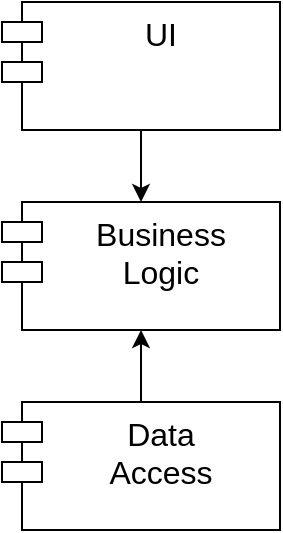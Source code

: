 <mxfile version="24.4.8" type="device" pages="2">
  <diagram name="Old" id="4yH80kUzvXJpZru1wsrU">
    <mxGraphModel dx="1237" dy="684" grid="0" gridSize="10" guides="1" tooltips="1" connect="1" arrows="1" fold="1" page="1" pageScale="1" pageWidth="827" pageHeight="1169" math="0" shadow="0">
      <root>
        <mxCell id="0" />
        <mxCell id="1" parent="0" />
        <mxCell id="EZmoYBDLElet8mVWKqFx-4" style="edgeStyle=orthogonalEdgeStyle;rounded=0;orthogonalLoop=1;jettySize=auto;html=1;exitX=0.5;exitY=0;exitDx=0;exitDy=0;entryX=0.5;entryY=1;entryDx=0;entryDy=0;" parent="1" source="lv1SbRGUw3e7nfGYEbwt-6" target="EZmoYBDLElet8mVWKqFx-1" edge="1">
          <mxGeometry relative="1" as="geometry" />
        </mxCell>
        <mxCell id="lv1SbRGUw3e7nfGYEbwt-6" value="Data &lt;br&gt;Access" style="shape=module;align=left;spacingLeft=20;align=center;verticalAlign=top;whiteSpace=wrap;html=1;fontSize=16;" parent="1" vertex="1">
          <mxGeometry x="-770" y="220" width="139" height="64" as="geometry" />
        </mxCell>
        <mxCell id="EZmoYBDLElet8mVWKqFx-1" value="Business &lt;br style=&quot;font-size: 16px;&quot;&gt;Logic" style="shape=module;align=left;spacingLeft=20;align=center;verticalAlign=top;whiteSpace=wrap;html=1;fontSize=16;" parent="1" vertex="1">
          <mxGeometry x="-770" y="120" width="139" height="64" as="geometry" />
        </mxCell>
        <mxCell id="EZmoYBDLElet8mVWKqFx-3" style="edgeStyle=orthogonalEdgeStyle;rounded=0;orthogonalLoop=1;jettySize=auto;html=1;" parent="1" source="EZmoYBDLElet8mVWKqFx-2" target="EZmoYBDLElet8mVWKqFx-1" edge="1">
          <mxGeometry relative="1" as="geometry" />
        </mxCell>
        <mxCell id="EZmoYBDLElet8mVWKqFx-2" value="UI" style="shape=module;align=left;spacingLeft=20;align=center;verticalAlign=top;whiteSpace=wrap;html=1;fontSize=16;" parent="1" vertex="1">
          <mxGeometry x="-770" y="20" width="139" height="64" as="geometry" />
        </mxCell>
      </root>
    </mxGraphModel>
  </diagram>
  <diagram id="ZiWUl-hF9bPJOMT9rtMw" name="New">
    <mxGraphModel dx="3969" dy="2909" grid="0" gridSize="10" guides="1" tooltips="1" connect="1" arrows="1" fold="1" page="1" pageScale="1" pageWidth="1654" pageHeight="1169" math="0" shadow="0">
      <root>
        <mxCell id="0" />
        <mxCell id="1" parent="0" />
        <mxCell id="EZ9wFR8UBbmPz2aBJh5I-28" style="edgeStyle=orthogonalEdgeStyle;rounded=0;orthogonalLoop=1;jettySize=auto;html=1;exitX=1;exitY=0.5;exitDx=0;exitDy=0;entryX=0;entryY=0.5;entryDx=0;entryDy=0;dashed=1;dashPattern=8 8;strokeColor=default;align=center;verticalAlign=middle;fontFamily=Helvetica;fontSize=11;fontColor=default;labelBackgroundColor=default;startArrow=classic;startFill=1;endArrow=none;endFill=0;" edge="1" parent="1" source="vvdxqwEsCZSrl9O-OqFS-21" target="vvdxqwEsCZSrl9O-OqFS-27">
          <mxGeometry relative="1" as="geometry">
            <Array as="points">
              <mxPoint x="-1420" y="-595" />
              <mxPoint x="-1420" y="-925" />
            </Array>
          </mxGeometry>
        </mxCell>
        <mxCell id="vvdxqwEsCZSrl9O-OqFS-21" value="«Config»&lt;br&gt;&lt;b&gt;Component&lt;/b&gt;" style="html=1;dropTarget=0;whiteSpace=wrap;" parent="1" vertex="1">
          <mxGeometry x="-1600" y="-630" width="140" height="70" as="geometry" />
        </mxCell>
        <mxCell id="vvdxqwEsCZSrl9O-OqFS-22" value="" style="shape=module;jettyWidth=8;jettyHeight=4;" parent="vvdxqwEsCZSrl9O-OqFS-21" vertex="1">
          <mxGeometry x="1" width="20" height="20" relative="1" as="geometry">
            <mxPoint x="-27" y="7" as="offset" />
          </mxGeometry>
        </mxCell>
        <mxCell id="EZ9wFR8UBbmPz2aBJh5I-19" style="edgeStyle=orthogonalEdgeStyle;rounded=0;orthogonalLoop=1;jettySize=auto;html=1;exitX=0.5;exitY=1;exitDx=0;exitDy=0;entryX=0.5;entryY=0;entryDx=0;entryDy=0;dashed=1;dashPattern=8 8;strokeColor=default;align=center;verticalAlign=middle;fontFamily=Helvetica;fontSize=11;fontColor=default;labelBackgroundColor=default;endArrow=classic;endFill=1;" edge="1" parent="1" source="vvdxqwEsCZSrl9O-OqFS-27" target="vvdxqwEsCZSrl9O-OqFS-145">
          <mxGeometry relative="1" as="geometry">
            <Array as="points">
              <mxPoint x="-650" y="-840" />
              <mxPoint x="-1140" y="-840" />
            </Array>
          </mxGeometry>
        </mxCell>
        <mxCell id="EZ9wFR8UBbmPz2aBJh5I-26" style="edgeStyle=orthogonalEdgeStyle;rounded=0;orthogonalLoop=1;jettySize=auto;html=1;exitX=0.5;exitY=1;exitDx=0;exitDy=0;entryX=0.5;entryY=0;entryDx=0;entryDy=0;dashed=1;dashPattern=8 8;strokeColor=default;align=center;verticalAlign=middle;fontFamily=Helvetica;fontSize=11;fontColor=default;labelBackgroundColor=default;startArrow=none;startFill=0;endArrow=classic;endFill=1;" edge="1" parent="1" source="vvdxqwEsCZSrl9O-OqFS-27" target="vvdxqwEsCZSrl9O-OqFS-197">
          <mxGeometry relative="1" as="geometry">
            <Array as="points">
              <mxPoint x="-650" y="-840" />
              <mxPoint x="-140" y="-840" />
            </Array>
          </mxGeometry>
        </mxCell>
        <mxCell id="vvdxqwEsCZSrl9O-OqFS-27" value="«TechnicalUI»&lt;br&gt;&lt;b&gt;Component&lt;/b&gt;" style="html=1;dropTarget=0;whiteSpace=wrap;" parent="1" vertex="1">
          <mxGeometry x="-720" y="-960" width="140" height="70" as="geometry" />
        </mxCell>
        <mxCell id="vvdxqwEsCZSrl9O-OqFS-28" value="" style="shape=module;jettyWidth=8;jettyHeight=4;" parent="vvdxqwEsCZSrl9O-OqFS-27" vertex="1">
          <mxGeometry x="1" width="20" height="20" relative="1" as="geometry">
            <mxPoint x="-27" y="7" as="offset" />
          </mxGeometry>
        </mxCell>
        <mxCell id="vvdxqwEsCZSrl9O-OqFS-53" value="DB" style="shape=datastore;whiteSpace=wrap;html=1;" parent="1" vertex="1">
          <mxGeometry x="-700" y="-260" width="100" height="110" as="geometry" />
        </mxCell>
        <mxCell id="vvdxqwEsCZSrl9O-OqFS-200" value="" style="group" parent="1" vertex="1" connectable="0">
          <mxGeometry x="-1340" y="-780" width="1310" height="180" as="geometry" />
        </mxCell>
        <mxCell id="vvdxqwEsCZSrl9O-OqFS-7" value="&lt;span style=&quot;color: rgba(0, 0, 0, 0); font-family: monospace; font-size: 0px; text-align: start; text-wrap: nowrap;&quot;&gt;%3CmxGraphModel%3E%3Croot%3E%3CmxCell%20id%3D%220%22%2F%3E%3CmxCell%20id%3D%221%22%20parent%3D%220%22%2F%3E%3CmxCell%20id%3D%222%22%20value%3D%22%22%20style%3D%22rounded%3D0%3BorthogonalLoop%3D1%3BjettySize%3Dauto%3Bhtml%3D1%3BendArrow%3DhalfCircle%3BendFill%3D0%3BendSize%3D6%3BstrokeWidth%3D1%3Bsketch%3D0%3BexitX%3D0.5%3BexitY%3D1%3BexitDx%3D0%3BexitDy%3D0%3B%22%20edge%3D%221%22%20source%3D%225%22%20target%3D%224%22%20parent%3D%221%22%3E%3CmxGeometry%20relative%3D%221%22%20as%3D%22geometry%22%3E%3CmxPoint%20x%3D%22-1080%22%20y%3D%22-190%22%20as%3D%22sourcePoint%22%2F%3E%3C%2FmxGeometry%3E%3C%2FmxCell%3E%3CmxCell%20id%3D%223%22%20value%3D%22%22%20style%3D%22rounded%3D0%3BorthogonalLoop%3D1%3BjettySize%3Dauto%3Bhtml%3D1%3BendArrow%3Doval%3BendFill%3D0%3Bsketch%3D0%3BsourcePerimeterSpacing%3D0%3BtargetPerimeterSpacing%3D0%3BendSize%3D10%3BentryX%3D0.489%3BentryY%3D1.087%3BentryDx%3D0%3BentryDy%3D0%3BentryPerimeter%3D0%3BexitX%3D0.5%3BexitY%3D0%3BexitDx%3D0%3BexitDy%3D0%3B%22%20edge%3D%221%22%20source%3D%226%22%20target%3D%224%22%20parent%3D%221%22%3E%3CmxGeometry%20relative%3D%221%22%20as%3D%22geometry%22%3E%3CmxPoint%20x%3D%22-1080%22%20y%3D%22-140%22%20as%3D%22sourcePoint%22%2F%3E%3C%2FmxGeometry%3E%3C%2FmxCell%3E%3CmxCell%20id%3D%224%22%20value%3D%22%22%20style%3D%22ellipse%3BwhiteSpace%3Dwrap%3Bhtml%3D1%3Balign%3Dcenter%3Baspect%3Dfixed%3BfillColor%3Dnone%3BstrokeColor%3Dnone%3Bresizable%3D0%3Bperimeter%3DcenterPerimeter%3Brotatable%3D0%3BallowArrows%3D0%3Bpoints%3D%5B%5D%3BoutlineConnect%3D1%3B%22%20vertex%3D%221%22%20parent%3D%221%22%3E%3CmxGeometry%20x%3D%22-1085%22%20y%3D%22-170%22%20width%3D%2210%22%20height%3D%2210%22%20as%3D%22geometry%22%2F%3E%3C%2FmxCell%3E%3CmxCell%20id%3D%225%22%20value%3D%22%22%20style%3D%22rounded%3D0%3BwhiteSpace%3Dwrap%3Bhtml%3D1%3B%22%20vertex%3D%221%22%20parent%3D%221%22%3E%3CmxGeometry%20x%3D%22-1095%22%20y%3D%22-220%22%20width%3D%2230%22%20height%3D%2230%22%20as%3D%22geometry%22%2F%3E%3C%2FmxCell%3E%3CmxCell%20id%3D%226%22%20value%3D%22%C2%ABUserRepository%C2%BB%26lt%3Bbr%26gt%3B%26lt%3Bb%26gt%3BComponent%26lt%3B%2Fb%26gt%3B%22%20style%3D%22html%3D1%3BdropTarget%3D0%3BwhiteSpace%3Dwrap%3B%22%20vertex%3D%221%22%20parent%3D%221%22%3E%3CmxGeometry%20x%3D%22-1160%22%20y%3D%22-140%22%20width%3D%22160%22%20height%3D%2260%22%20as%3D%22geometry%22%2F%3E%3C%2FmxCell%3E%3CmxCell%20id%3D%227%22%20value%3D%22%22%20style%3D%22shape%3Dmodule%3BjettyWidth%3D8%3BjettyHeight%3D4%3B%22%20vertex%3D%221%22%20parent%3D%226%22%3E%3CmxGeometry%20x%3D%221%22%20width%3D%2220%22%20height%3D%2220%22%20relative%3D%221%22%20as%3D%22geometry%22%3E%3CmxPoint%20x%3D%22-27%22%20y%3D%227%22%20as%3D%22offset%22%2F%3E%3C%2FmxGeometry%3E%3C%2FmxCell%3E%3CmxCell%20id%3D%228%22%20value%3D%22%22%20style%3D%22rounded%3D0%3BorthogonalLoop%3D1%3BjettySize%3Dauto%3Bhtml%3D1%3BendArrow%3DhalfCircle%3BendFill%3D0%3BendSize%3D6%3BstrokeWidth%3D1%3Bsketch%3D0%3BexitX%3D0.5%3BexitY%3D1%3BexitDx%3D0%3BexitDy%3D0%3B%22%20edge%3D%221%22%20source%3D%2211%22%20target%3D%2210%22%20parent%3D%221%22%3E%3CmxGeometry%20relative%3D%221%22%20as%3D%22geometry%22%3E%3CmxPoint%20x%3D%22-880%22%20y%3D%22-190%22%20as%3D%22sourcePoint%22%2F%3E%3C%2FmxGeometry%3E%3C%2FmxCell%3E%3CmxCell%20id%3D%229%22%20value%3D%22%22%20style%3D%22rounded%3D0%3BorthogonalLoop%3D1%3BjettySize%3Dauto%3Bhtml%3D1%3BendArrow%3Doval%3BendFill%3D0%3Bsketch%3D0%3BsourcePerimeterSpacing%3D0%3BtargetPerimeterSpacing%3D0%3BendSize%3D10%3BentryX%3D0.489%3BentryY%3D1.087%3BentryDx%3D0%3BentryDy%3D0%3BentryPerimeter%3D0%3BexitX%3D0.5%3BexitY%3D0%3BexitDx%3D0%3BexitDy%3D0%3B%22%20edge%3D%221%22%20source%3D%2212%22%20target%3D%2210%22%20parent%3D%221%22%3E%3CmxGeometry%20relative%3D%221%22%20as%3D%22geometry%22%3E%3CmxPoint%20x%3D%22-880%22%20y%3D%22-140%22%20as%3D%22sourcePoint%22%2F%3E%3C%2FmxGeometry%3E%3C%2FmxCell%3E%3CmxCell%20id%3D%2210%22%20value%3D%22%22%20style%3D%22ellipse%3BwhiteSpace%3Dwrap%3Bhtml%3D1%3Balign%3Dcenter%3Baspect%3Dfixed%3BfillColor%3Dnone%3BstrokeColor%3Dnone%3Bresizable%3D0%3Bperimeter%3DcenterPerimeter%3Brotatable%3D0%3BallowArrows%3D0%3Bpoints%3D%5B%5D%3BoutlineConnect%3D1%3B%22%20vertex%3D%221%22%20parent%3D%221%22%3E%3CmxGeometry%20x%3D%22-885%22%20y%3D%22-170%22%20width%3D%2210%22%20height%3D%2210%22%20as%3D%22geometry%22%2F%3E%3C%2FmxCell%3E%3CmxCell%20id%3D%2211%22%20value%3D%22%22%20style%3D%22rounded%3D0%3BwhiteSpace%3Dwrap%3Bhtml%3D1%3B%22%20vertex%3D%221%22%20parent%3D%221%22%3E%3CmxGeometry%20x%3D%22-895%22%20y%3D%22-220%22%20width%3D%2230%22%20height%3D%2230%22%20as%3D%22geometry%22%2F%3E%3C%2FmxCell%3E%3CmxCell%20id%3D%2212%22%20value%3D%22%C2%ABUserRepository%C2%BB%26lt%3Bbr%26gt%3B%26lt%3Bb%26gt%3BComponent%26lt%3B%2Fb%26gt%3B%22%20style%3D%22html%3D1%3BdropTarget%3D0%3BwhiteSpace%3Dwrap%3B%22%20vertex%3D%221%22%20parent%3D%221%22%3E%3CmxGeometry%20x%3D%22-960%22%20y%3D%22-140%22%20width%3D%22160%22%20height%3D%2260%22%20as%3D%22geometry%22%2F%3E%3C%2FmxCell%3E%3CmxCell%20id%3D%2213%22%20value%3D%22%22%20style%3D%22shape%3Dmodule%3BjettyWidth%3D8%3BjettyHeight%3D4%3B%22%20vertex%3D%221%22%20parent%3D%2212%22%3E%3CmxGeometry%20x%3D%221%22%20width%3D%2220%22%20height%3D%2220%22%20relative%3D%221%22%20as%3D%22geometry%22%3E%3CmxPoint%20x%3D%22-27%22%20y%3D%227%22%20as%3D%22offset%22%2F%3E%3C%2FmxGeometry%3E%3C%2FmxCell%3E%3CmxCell%20id%3D%2214%22%20value%3D%22%22%20style%3D%22rounded%3D0%3BorthogonalLoop%3D1%3BjettySize%3Dauto%3Bhtml%3D1%3BendArrow%3DhalfCircle%3BendFill%3D0%3BendSize%3D6%3BstrokeWidth%3D1%3Bsketch%3D0%3BexitX%3D0.5%3BexitY%3D1%3BexitDx%3D0%3BexitDy%3D0%3B%22%20edge%3D%221%22%20source%3D%2217%22%20target%3D%2216%22%20parent%3D%221%22%3E%3CmxGeometry%20relative%3D%221%22%20as%3D%22geometry%22%3E%3CmxPoint%20x%3D%22-680%22%20y%3D%22-190%22%20as%3D%22sourcePoint%22%2F%3E%3C%2FmxGeometry%3E%3C%2FmxCell%3E%3CmxCell%20id%3D%2215%22%20value%3D%22%22%20style%3D%22rounded%3D0%3BorthogonalLoop%3D1%3BjettySize%3Dauto%3Bhtml%3D1%3BendArrow%3Doval%3BendFill%3D0%3Bsketch%3D0%3BsourcePerimeterSpacing%3D0%3BtargetPerimeterSpacing%3D0%3BendSize%3D10%3BentryX%3D0.489%3BentryY%3D1.087%3BentryDx%3D0%3BentryDy%3D0%3BentryPerimeter%3D0%3BexitX%3D0.5%3BexitY%3D0%3BexitDx%3D0%3BexitDy%3D0%3B%22%20edge%3D%221%22%20source%3D%2218%22%20target%3D%2216%22%20parent%3D%221%22%3E%3CmxGeometry%20relative%3D%221%22%20as%3D%22geometry%22%3E%3CmxPoint%20x%3D%22-680%22%20y%3D%22-140%22%20as%3D%22sourcePoint%22%2F%3E%3C%2FmxGeometry%3E%3C%2FmxCell%3E%3CmxCell%20id%3D%2216%22%20value%3D%22%22%20style%3D%22ellipse%3BwhiteSpace%3Dwrap%3Bhtml%3D1%3Balign%3Dcenter%3Baspect%3Dfixed%3BfillColor%3Dnone%3BstrokeColor%3Dnone%3Bresizable%3D0%3Bperimeter%3DcenterPerimeter%3Brotatable%3D0%3BallowArrows%3D0%3Bpoints%3D%5B%5D%3BoutlineConnect%3D1%3B%22%20vertex%3D%221%22%20parent%3D%221%22%3E%3CmxGeometry%20x%3D%22-685%22%20y%3D%22-170%22%20width%3D%2210%22%20height%3D%2210%22%20as%3D%22geometry%22%2F%3E%3C%2FmxCell%3E%3CmxCell%20id%3D%2217%22%20value%3D%22%22%20style%3D%22rounded%3D0%3BwhiteSpace%3Dwrap%3Bhtml%3D1%3B%22%20vertex%3D%221%22%20parent%3D%221%22%3E%3CmxGeometry%20x%3D%22-695%22%20y%3D%22-220%22%20width%3D%2230%22%20height%3D%2230%22%20as%3D%22geometry%22%2F%3E%3C%2FmxCell%3E%3CmxCell%20id%3D%2218%22%20value%3D%22%C2%ABUserRepository%C2%BB%26lt%3Bbr%26gt%3B%26lt%3Bb%26gt%3BComponent%26lt%3B%2Fb%26gt%3B%22%20style%3D%22html%3D1%3BdropTarget%3D0%3BwhiteSpace%3Dwrap%3B%22%20vertex%3D%221%22%20parent%3D%221%22%3E%3CmxGeometry%20x%3D%22-760%22%20y%3D%22-140%22%20width%3D%22160%22%20height%3D%2260%22%20as%3D%22geometry%22%2F%3E%3C%2FmxCell%3E%3CmxCell%20id%3D%2219%22%20value%3D%22%22%20style%3D%22shape%3Dmodule%3BjettyWidth%3D8%3BjettyHeight%3D4%3B%22%20vertex%3D%221%22%20parent%3D%2218%22%3E%3CmxGeometry%20x%3D%221%22%20width%3D%2220%22%20height%3D%2220%22%20relative%3D%221%22%20as%3D%22geometry%22%3E%3CmxPoint%20x%3D%22-27%22%20y%3D%227%22%20as%3D%22offset%22%2F%3E%3C%2FmxGeometry%3E%3C%2FmxCell%3E%3C%2Froot%3E%3C%2FmxGraphModel%3E&lt;/span&gt;" style="html=1;dropTarget=0;whiteSpace=wrap;fillColor=none;" parent="vvdxqwEsCZSrl9O-OqFS-200" vertex="1">
          <mxGeometry y="20" width="1310" height="160" as="geometry" />
        </mxCell>
        <mxCell id="vvdxqwEsCZSrl9O-OqFS-8" value="" style="shape=module;jettyWidth=8;jettyHeight=4;" parent="vvdxqwEsCZSrl9O-OqFS-7" vertex="1">
          <mxGeometry x="1" width="20" height="20" relative="1" as="geometry">
            <mxPoint x="-27" y="7" as="offset" />
          </mxGeometry>
        </mxCell>
        <mxCell id="vvdxqwEsCZSrl9O-OqFS-141" value="" style="rounded=0;orthogonalLoop=1;jettySize=auto;html=1;endArrow=halfCircle;endFill=0;endSize=6;strokeWidth=1;sketch=0;exitX=0.5;exitY=1;exitDx=0;exitDy=0;" parent="vvdxqwEsCZSrl9O-OqFS-200" source="vvdxqwEsCZSrl9O-OqFS-145" target="vvdxqwEsCZSrl9O-OqFS-143" edge="1">
          <mxGeometry relative="1" as="geometry">
            <mxPoint x="200" y="30" as="sourcePoint" />
          </mxGeometry>
        </mxCell>
        <mxCell id="vvdxqwEsCZSrl9O-OqFS-142" value="" style="rounded=0;orthogonalLoop=1;jettySize=auto;html=1;endArrow=oval;endFill=0;sketch=0;sourcePerimeterSpacing=0;targetPerimeterSpacing=0;endSize=10;entryX=0.489;entryY=1.087;entryDx=0;entryDy=0;entryPerimeter=0;exitX=0.5;exitY=0;exitDx=0;exitDy=0;" parent="vvdxqwEsCZSrl9O-OqFS-200" source="vvdxqwEsCZSrl9O-OqFS-162" target="vvdxqwEsCZSrl9O-OqFS-143" edge="1">
          <mxGeometry relative="1" as="geometry">
            <mxPoint x="200" y="80" as="sourcePoint" />
          </mxGeometry>
        </mxCell>
        <mxCell id="vvdxqwEsCZSrl9O-OqFS-143" value="" style="ellipse;whiteSpace=wrap;html=1;align=center;aspect=fixed;fillColor=none;strokeColor=none;resizable=0;perimeter=centerPerimeter;rotatable=0;allowArrows=0;points=[];outlineConnect=1;" parent="vvdxqwEsCZSrl9O-OqFS-200" vertex="1">
          <mxGeometry x="195" y="50" width="10" height="10" as="geometry" />
        </mxCell>
        <mxCell id="vvdxqwEsCZSrl9O-OqFS-145" value="" style="rounded=0;whiteSpace=wrap;html=1;" parent="vvdxqwEsCZSrl9O-OqFS-200" vertex="1">
          <mxGeometry x="185" width="30" height="30" as="geometry" />
        </mxCell>
        <mxCell id="vvdxqwEsCZSrl9O-OqFS-162" value="«UserService»&lt;br&gt;&lt;b&gt;Component&lt;/b&gt;" style="html=1;dropTarget=0;whiteSpace=wrap;" parent="vvdxqwEsCZSrl9O-OqFS-200" vertex="1">
          <mxGeometry x="120" y="80" width="160" height="60" as="geometry" />
        </mxCell>
        <mxCell id="vvdxqwEsCZSrl9O-OqFS-163" value="" style="shape=module;jettyWidth=8;jettyHeight=4;" parent="vvdxqwEsCZSrl9O-OqFS-162" vertex="1">
          <mxGeometry x="1" width="20" height="20" relative="1" as="geometry">
            <mxPoint x="-27" y="7" as="offset" />
          </mxGeometry>
        </mxCell>
        <mxCell id="vvdxqwEsCZSrl9O-OqFS-164" value="" style="rounded=0;orthogonalLoop=1;jettySize=auto;html=1;endArrow=halfCircle;endFill=0;endSize=6;strokeWidth=1;sketch=0;exitX=0.5;exitY=1;exitDx=0;exitDy=0;" parent="vvdxqwEsCZSrl9O-OqFS-200" source="vvdxqwEsCZSrl9O-OqFS-167" target="vvdxqwEsCZSrl9O-OqFS-166" edge="1">
          <mxGeometry relative="1" as="geometry">
            <mxPoint x="400" y="30" as="sourcePoint" />
          </mxGeometry>
        </mxCell>
        <mxCell id="vvdxqwEsCZSrl9O-OqFS-165" value="" style="rounded=0;orthogonalLoop=1;jettySize=auto;html=1;endArrow=oval;endFill=0;sketch=0;sourcePerimeterSpacing=0;targetPerimeterSpacing=0;endSize=10;entryX=0.489;entryY=1.087;entryDx=0;entryDy=0;entryPerimeter=0;exitX=0.5;exitY=0;exitDx=0;exitDy=0;" parent="vvdxqwEsCZSrl9O-OqFS-200" source="vvdxqwEsCZSrl9O-OqFS-168" target="vvdxqwEsCZSrl9O-OqFS-166" edge="1">
          <mxGeometry relative="1" as="geometry">
            <mxPoint x="400" y="80" as="sourcePoint" />
          </mxGeometry>
        </mxCell>
        <mxCell id="vvdxqwEsCZSrl9O-OqFS-166" value="" style="ellipse;whiteSpace=wrap;html=1;align=center;aspect=fixed;fillColor=none;strokeColor=none;resizable=0;perimeter=centerPerimeter;rotatable=0;allowArrows=0;points=[];outlineConnect=1;" parent="vvdxqwEsCZSrl9O-OqFS-200" vertex="1">
          <mxGeometry x="395" y="50" width="10" height="10" as="geometry" />
        </mxCell>
        <mxCell id="EZ9wFR8UBbmPz2aBJh5I-22" style="edgeStyle=orthogonalEdgeStyle;rounded=0;orthogonalLoop=1;jettySize=auto;html=1;exitX=0.5;exitY=0;exitDx=0;exitDy=0;dashed=1;dashPattern=8 8;strokeColor=default;align=center;verticalAlign=middle;fontFamily=Helvetica;fontSize=11;fontColor=default;labelBackgroundColor=default;endArrow=none;endFill=0;startArrow=classic;startFill=1;" edge="1" parent="vvdxqwEsCZSrl9O-OqFS-200" source="vvdxqwEsCZSrl9O-OqFS-167">
          <mxGeometry relative="1" as="geometry">
            <mxPoint x="400" y="-60" as="targetPoint" />
          </mxGeometry>
        </mxCell>
        <mxCell id="vvdxqwEsCZSrl9O-OqFS-167" value="" style="rounded=0;whiteSpace=wrap;html=1;" parent="vvdxqwEsCZSrl9O-OqFS-200" vertex="1">
          <mxGeometry x="385" width="30" height="30" as="geometry" />
        </mxCell>
        <mxCell id="vvdxqwEsCZSrl9O-OqFS-168" value="«SupplierService»&lt;br&gt;&lt;b&gt;Component&lt;/b&gt;" style="html=1;dropTarget=0;whiteSpace=wrap;" parent="vvdxqwEsCZSrl9O-OqFS-200" vertex="1">
          <mxGeometry x="320" y="80" width="160" height="60" as="geometry" />
        </mxCell>
        <mxCell id="vvdxqwEsCZSrl9O-OqFS-169" value="" style="shape=module;jettyWidth=8;jettyHeight=4;" parent="vvdxqwEsCZSrl9O-OqFS-168" vertex="1">
          <mxGeometry x="1" width="20" height="20" relative="1" as="geometry">
            <mxPoint x="-27" y="7" as="offset" />
          </mxGeometry>
        </mxCell>
        <mxCell id="vvdxqwEsCZSrl9O-OqFS-176" value="" style="rounded=0;orthogonalLoop=1;jettySize=auto;html=1;endArrow=halfCircle;endFill=0;endSize=6;strokeWidth=1;sketch=0;exitX=0.5;exitY=1;exitDx=0;exitDy=0;" parent="vvdxqwEsCZSrl9O-OqFS-200" source="vvdxqwEsCZSrl9O-OqFS-179" target="vvdxqwEsCZSrl9O-OqFS-178" edge="1">
          <mxGeometry relative="1" as="geometry">
            <mxPoint x="600" y="30" as="sourcePoint" />
          </mxGeometry>
        </mxCell>
        <mxCell id="vvdxqwEsCZSrl9O-OqFS-177" value="" style="rounded=0;orthogonalLoop=1;jettySize=auto;html=1;endArrow=oval;endFill=0;sketch=0;sourcePerimeterSpacing=0;targetPerimeterSpacing=0;endSize=10;entryX=0.489;entryY=1.087;entryDx=0;entryDy=0;entryPerimeter=0;exitX=0.5;exitY=0;exitDx=0;exitDy=0;" parent="vvdxqwEsCZSrl9O-OqFS-200" source="vvdxqwEsCZSrl9O-OqFS-180" target="vvdxqwEsCZSrl9O-OqFS-178" edge="1">
          <mxGeometry relative="1" as="geometry">
            <mxPoint x="600" y="80" as="sourcePoint" />
          </mxGeometry>
        </mxCell>
        <mxCell id="vvdxqwEsCZSrl9O-OqFS-178" value="" style="ellipse;whiteSpace=wrap;html=1;align=center;aspect=fixed;fillColor=none;strokeColor=none;resizable=0;perimeter=centerPerimeter;rotatable=0;allowArrows=0;points=[];outlineConnect=1;" parent="vvdxqwEsCZSrl9O-OqFS-200" vertex="1">
          <mxGeometry x="595" y="50" width="10" height="10" as="geometry" />
        </mxCell>
        <mxCell id="EZ9wFR8UBbmPz2aBJh5I-23" style="edgeStyle=orthogonalEdgeStyle;rounded=0;orthogonalLoop=1;jettySize=auto;html=1;exitX=0.5;exitY=0;exitDx=0;exitDy=0;dashed=1;dashPattern=8 8;strokeColor=default;align=center;verticalAlign=middle;fontFamily=Helvetica;fontSize=11;fontColor=default;labelBackgroundColor=default;startArrow=classic;startFill=1;endArrow=none;endFill=0;" edge="1" parent="vvdxqwEsCZSrl9O-OqFS-200" source="vvdxqwEsCZSrl9O-OqFS-179">
          <mxGeometry relative="1" as="geometry">
            <mxPoint x="600" y="-60" as="targetPoint" />
          </mxGeometry>
        </mxCell>
        <mxCell id="vvdxqwEsCZSrl9O-OqFS-179" value="" style="rounded=0;whiteSpace=wrap;html=1;" parent="vvdxqwEsCZSrl9O-OqFS-200" vertex="1">
          <mxGeometry x="585" width="30" height="30" as="geometry" />
        </mxCell>
        <mxCell id="vvdxqwEsCZSrl9O-OqFS-180" value="«CartService»&lt;br&gt;&lt;b&gt;Component&lt;/b&gt;" style="html=1;dropTarget=0;whiteSpace=wrap;" parent="vvdxqwEsCZSrl9O-OqFS-200" vertex="1">
          <mxGeometry x="520" y="80" width="160" height="60" as="geometry" />
        </mxCell>
        <mxCell id="vvdxqwEsCZSrl9O-OqFS-181" value="" style="shape=module;jettyWidth=8;jettyHeight=4;" parent="vvdxqwEsCZSrl9O-OqFS-180" vertex="1">
          <mxGeometry x="1" width="20" height="20" relative="1" as="geometry">
            <mxPoint x="-27" y="7" as="offset" />
          </mxGeometry>
        </mxCell>
        <mxCell id="vvdxqwEsCZSrl9O-OqFS-182" value="" style="rounded=0;orthogonalLoop=1;jettySize=auto;html=1;endArrow=halfCircle;endFill=0;endSize=6;strokeWidth=1;sketch=0;exitX=0.5;exitY=1;exitDx=0;exitDy=0;" parent="vvdxqwEsCZSrl9O-OqFS-200" source="vvdxqwEsCZSrl9O-OqFS-185" target="vvdxqwEsCZSrl9O-OqFS-184" edge="1">
          <mxGeometry relative="1" as="geometry">
            <mxPoint x="800" y="30" as="sourcePoint" />
          </mxGeometry>
        </mxCell>
        <mxCell id="vvdxqwEsCZSrl9O-OqFS-183" value="" style="rounded=0;orthogonalLoop=1;jettySize=auto;html=1;endArrow=oval;endFill=0;sketch=0;sourcePerimeterSpacing=0;targetPerimeterSpacing=0;endSize=10;entryX=0.489;entryY=1.087;entryDx=0;entryDy=0;entryPerimeter=0;exitX=0.5;exitY=0;exitDx=0;exitDy=0;" parent="vvdxqwEsCZSrl9O-OqFS-200" source="vvdxqwEsCZSrl9O-OqFS-186" target="vvdxqwEsCZSrl9O-OqFS-184" edge="1">
          <mxGeometry relative="1" as="geometry">
            <mxPoint x="800" y="80" as="sourcePoint" />
          </mxGeometry>
        </mxCell>
        <mxCell id="vvdxqwEsCZSrl9O-OqFS-184" value="" style="ellipse;whiteSpace=wrap;html=1;align=center;aspect=fixed;fillColor=none;strokeColor=none;resizable=0;perimeter=centerPerimeter;rotatable=0;allowArrows=0;points=[];outlineConnect=1;" parent="vvdxqwEsCZSrl9O-OqFS-200" vertex="1">
          <mxGeometry x="795" y="50" width="10" height="10" as="geometry" />
        </mxCell>
        <mxCell id="EZ9wFR8UBbmPz2aBJh5I-24" style="edgeStyle=orthogonalEdgeStyle;rounded=0;orthogonalLoop=1;jettySize=auto;html=1;exitX=0.5;exitY=0;exitDx=0;exitDy=0;dashed=1;dashPattern=8 8;strokeColor=default;align=center;verticalAlign=middle;fontFamily=Helvetica;fontSize=11;fontColor=default;labelBackgroundColor=default;startArrow=classic;startFill=1;endArrow=none;endFill=0;" edge="1" parent="vvdxqwEsCZSrl9O-OqFS-200" source="vvdxqwEsCZSrl9O-OqFS-185">
          <mxGeometry relative="1" as="geometry">
            <mxPoint x="800" y="-60" as="targetPoint" />
          </mxGeometry>
        </mxCell>
        <mxCell id="vvdxqwEsCZSrl9O-OqFS-185" value="" style="rounded=0;whiteSpace=wrap;html=1;" parent="vvdxqwEsCZSrl9O-OqFS-200" vertex="1">
          <mxGeometry x="785" width="30" height="30" as="geometry" />
        </mxCell>
        <mxCell id="vvdxqwEsCZSrl9O-OqFS-186" value="«OrderService»&lt;br&gt;&lt;b&gt;Component&lt;/b&gt;" style="html=1;dropTarget=0;whiteSpace=wrap;" parent="vvdxqwEsCZSrl9O-OqFS-200" vertex="1">
          <mxGeometry x="720" y="80" width="160" height="60" as="geometry" />
        </mxCell>
        <mxCell id="vvdxqwEsCZSrl9O-OqFS-187" value="" style="shape=module;jettyWidth=8;jettyHeight=4;" parent="vvdxqwEsCZSrl9O-OqFS-186" vertex="1">
          <mxGeometry x="1" width="20" height="20" relative="1" as="geometry">
            <mxPoint x="-27" y="7" as="offset" />
          </mxGeometry>
        </mxCell>
        <mxCell id="vvdxqwEsCZSrl9O-OqFS-188" value="" style="rounded=0;orthogonalLoop=1;jettySize=auto;html=1;endArrow=halfCircle;endFill=0;endSize=6;strokeWidth=1;sketch=0;exitX=0.5;exitY=1;exitDx=0;exitDy=0;" parent="vvdxqwEsCZSrl9O-OqFS-200" source="vvdxqwEsCZSrl9O-OqFS-191" target="vvdxqwEsCZSrl9O-OqFS-190" edge="1">
          <mxGeometry relative="1" as="geometry">
            <mxPoint x="1000" y="30" as="sourcePoint" />
          </mxGeometry>
        </mxCell>
        <mxCell id="vvdxqwEsCZSrl9O-OqFS-189" value="" style="rounded=0;orthogonalLoop=1;jettySize=auto;html=1;endArrow=oval;endFill=0;sketch=0;sourcePerimeterSpacing=0;targetPerimeterSpacing=0;endSize=10;entryX=0.489;entryY=1.087;entryDx=0;entryDy=0;entryPerimeter=0;exitX=0.5;exitY=0;exitDx=0;exitDy=0;" parent="vvdxqwEsCZSrl9O-OqFS-200" source="vvdxqwEsCZSrl9O-OqFS-192" target="vvdxqwEsCZSrl9O-OqFS-190" edge="1">
          <mxGeometry relative="1" as="geometry">
            <mxPoint x="1000" y="80" as="sourcePoint" />
          </mxGeometry>
        </mxCell>
        <mxCell id="vvdxqwEsCZSrl9O-OqFS-190" value="" style="ellipse;whiteSpace=wrap;html=1;align=center;aspect=fixed;fillColor=none;strokeColor=none;resizable=0;perimeter=centerPerimeter;rotatable=0;allowArrows=0;points=[];outlineConnect=1;" parent="vvdxqwEsCZSrl9O-OqFS-200" vertex="1">
          <mxGeometry x="995" y="50" width="10" height="10" as="geometry" />
        </mxCell>
        <mxCell id="EZ9wFR8UBbmPz2aBJh5I-25" style="edgeStyle=orthogonalEdgeStyle;rounded=0;orthogonalLoop=1;jettySize=auto;html=1;exitX=0.5;exitY=0;exitDx=0;exitDy=0;dashed=1;dashPattern=8 8;strokeColor=default;align=center;verticalAlign=middle;fontFamily=Helvetica;fontSize=11;fontColor=default;labelBackgroundColor=default;startArrow=classic;startFill=1;endArrow=none;endFill=0;" edge="1" parent="vvdxqwEsCZSrl9O-OqFS-200" source="vvdxqwEsCZSrl9O-OqFS-191">
          <mxGeometry relative="1" as="geometry">
            <mxPoint x="1000" y="-60" as="targetPoint" />
          </mxGeometry>
        </mxCell>
        <mxCell id="vvdxqwEsCZSrl9O-OqFS-191" value="" style="rounded=0;whiteSpace=wrap;html=1;" parent="vvdxqwEsCZSrl9O-OqFS-200" vertex="1">
          <mxGeometry x="985" width="30" height="30" as="geometry" />
        </mxCell>
        <mxCell id="vvdxqwEsCZSrl9O-OqFS-192" value="«RacketService»&lt;br&gt;&lt;b&gt;Component&lt;/b&gt;" style="html=1;dropTarget=0;whiteSpace=wrap;" parent="vvdxqwEsCZSrl9O-OqFS-200" vertex="1">
          <mxGeometry x="920" y="80" width="160" height="60" as="geometry" />
        </mxCell>
        <mxCell id="vvdxqwEsCZSrl9O-OqFS-193" value="" style="shape=module;jettyWidth=8;jettyHeight=4;" parent="vvdxqwEsCZSrl9O-OqFS-192" vertex="1">
          <mxGeometry x="1" width="20" height="20" relative="1" as="geometry">
            <mxPoint x="-27" y="7" as="offset" />
          </mxGeometry>
        </mxCell>
        <mxCell id="vvdxqwEsCZSrl9O-OqFS-194" value="" style="rounded=0;orthogonalLoop=1;jettySize=auto;html=1;endArrow=halfCircle;endFill=0;endSize=6;strokeWidth=1;sketch=0;exitX=0.5;exitY=1;exitDx=0;exitDy=0;" parent="vvdxqwEsCZSrl9O-OqFS-200" source="vvdxqwEsCZSrl9O-OqFS-197" target="vvdxqwEsCZSrl9O-OqFS-196" edge="1">
          <mxGeometry relative="1" as="geometry">
            <mxPoint x="1200" y="30" as="sourcePoint" />
          </mxGeometry>
        </mxCell>
        <mxCell id="vvdxqwEsCZSrl9O-OqFS-195" value="" style="rounded=0;orthogonalLoop=1;jettySize=auto;html=1;endArrow=oval;endFill=0;sketch=0;sourcePerimeterSpacing=0;targetPerimeterSpacing=0;endSize=10;entryX=0.489;entryY=1.087;entryDx=0;entryDy=0;entryPerimeter=0;exitX=0.5;exitY=0;exitDx=0;exitDy=0;" parent="vvdxqwEsCZSrl9O-OqFS-200" source="vvdxqwEsCZSrl9O-OqFS-198" target="vvdxqwEsCZSrl9O-OqFS-196" edge="1">
          <mxGeometry relative="1" as="geometry">
            <mxPoint x="1200" y="80" as="sourcePoint" />
          </mxGeometry>
        </mxCell>
        <mxCell id="vvdxqwEsCZSrl9O-OqFS-196" value="" style="ellipse;whiteSpace=wrap;html=1;align=center;aspect=fixed;fillColor=none;strokeColor=none;resizable=0;perimeter=centerPerimeter;rotatable=0;allowArrows=0;points=[];outlineConnect=1;" parent="vvdxqwEsCZSrl9O-OqFS-200" vertex="1">
          <mxGeometry x="1195" y="50" width="10" height="10" as="geometry" />
        </mxCell>
        <mxCell id="vvdxqwEsCZSrl9O-OqFS-197" value="" style="rounded=0;whiteSpace=wrap;html=1;" parent="vvdxqwEsCZSrl9O-OqFS-200" vertex="1">
          <mxGeometry x="1185" width="30" height="30" as="geometry" />
        </mxCell>
        <mxCell id="vvdxqwEsCZSrl9O-OqFS-198" value="«FeedbackService»&lt;br&gt;&lt;b&gt;Component&lt;/b&gt;" style="html=1;dropTarget=0;whiteSpace=wrap;" parent="vvdxqwEsCZSrl9O-OqFS-200" vertex="1">
          <mxGeometry x="1120" y="80" width="160" height="60" as="geometry" />
        </mxCell>
        <mxCell id="vvdxqwEsCZSrl9O-OqFS-199" value="" style="shape=module;jettyWidth=8;jettyHeight=4;" parent="vvdxqwEsCZSrl9O-OqFS-198" vertex="1">
          <mxGeometry x="1" width="20" height="20" relative="1" as="geometry">
            <mxPoint x="-27" y="7" as="offset" />
          </mxGeometry>
        </mxCell>
        <mxCell id="vvdxqwEsCZSrl9O-OqFS-11" value="&lt;span style=&quot;font-weight: normal;&quot;&gt;&lt;span style=&quot;text-wrap: wrap;&quot;&gt;«&lt;/span&gt;Business Logic&lt;span style=&quot;text-wrap: wrap;&quot;&gt;»&lt;/span&gt;&lt;/span&gt;&lt;div&gt;Component&lt;/div&gt;" style="text;align=center;fontStyle=1;verticalAlign=middle;spacingLeft=3;spacingRight=3;strokeColor=none;rotatable=0;points=[[0,0.5],[1,0.5]];portConstraint=eastwest;html=1;" parent="vvdxqwEsCZSrl9O-OqFS-200" vertex="1">
          <mxGeometry y="20" width="120" height="53.33" as="geometry" />
        </mxCell>
        <mxCell id="vvdxqwEsCZSrl9O-OqFS-201" value="" style="group" parent="1" vertex="1" connectable="0">
          <mxGeometry x="-1340" y="-520" width="1310" height="180" as="geometry" />
        </mxCell>
        <mxCell id="vvdxqwEsCZSrl9O-OqFS-202" value="&lt;span style=&quot;color: rgba(0, 0, 0, 0); font-family: monospace; font-size: 0px; text-align: start; text-wrap: nowrap;&quot;&gt;%3CmxGraphModel%3E%3Croot%3E%3CmxCell%20id%3D%220%22%2F%3E%3CmxCell%20id%3D%221%22%20parent%3D%220%22%2F%3E%3CmxCell%20id%3D%222%22%20value%3D%22%22%20style%3D%22rounded%3D0%3BorthogonalLoop%3D1%3BjettySize%3Dauto%3Bhtml%3D1%3BendArrow%3DhalfCircle%3BendFill%3D0%3BendSize%3D6%3BstrokeWidth%3D1%3Bsketch%3D0%3BexitX%3D0.5%3BexitY%3D1%3BexitDx%3D0%3BexitDy%3D0%3B%22%20edge%3D%221%22%20source%3D%225%22%20target%3D%224%22%20parent%3D%221%22%3E%3CmxGeometry%20relative%3D%221%22%20as%3D%22geometry%22%3E%3CmxPoint%20x%3D%22-1080%22%20y%3D%22-190%22%20as%3D%22sourcePoint%22%2F%3E%3C%2FmxGeometry%3E%3C%2FmxCell%3E%3CmxCell%20id%3D%223%22%20value%3D%22%22%20style%3D%22rounded%3D0%3BorthogonalLoop%3D1%3BjettySize%3Dauto%3Bhtml%3D1%3BendArrow%3Doval%3BendFill%3D0%3Bsketch%3D0%3BsourcePerimeterSpacing%3D0%3BtargetPerimeterSpacing%3D0%3BendSize%3D10%3BentryX%3D0.489%3BentryY%3D1.087%3BentryDx%3D0%3BentryDy%3D0%3BentryPerimeter%3D0%3BexitX%3D0.5%3BexitY%3D0%3BexitDx%3D0%3BexitDy%3D0%3B%22%20edge%3D%221%22%20source%3D%226%22%20target%3D%224%22%20parent%3D%221%22%3E%3CmxGeometry%20relative%3D%221%22%20as%3D%22geometry%22%3E%3CmxPoint%20x%3D%22-1080%22%20y%3D%22-140%22%20as%3D%22sourcePoint%22%2F%3E%3C%2FmxGeometry%3E%3C%2FmxCell%3E%3CmxCell%20id%3D%224%22%20value%3D%22%22%20style%3D%22ellipse%3BwhiteSpace%3Dwrap%3Bhtml%3D1%3Balign%3Dcenter%3Baspect%3Dfixed%3BfillColor%3Dnone%3BstrokeColor%3Dnone%3Bresizable%3D0%3Bperimeter%3DcenterPerimeter%3Brotatable%3D0%3BallowArrows%3D0%3Bpoints%3D%5B%5D%3BoutlineConnect%3D1%3B%22%20vertex%3D%221%22%20parent%3D%221%22%3E%3CmxGeometry%20x%3D%22-1085%22%20y%3D%22-170%22%20width%3D%2210%22%20height%3D%2210%22%20as%3D%22geometry%22%2F%3E%3C%2FmxCell%3E%3CmxCell%20id%3D%225%22%20value%3D%22%22%20style%3D%22rounded%3D0%3BwhiteSpace%3Dwrap%3Bhtml%3D1%3B%22%20vertex%3D%221%22%20parent%3D%221%22%3E%3CmxGeometry%20x%3D%22-1095%22%20y%3D%22-220%22%20width%3D%2230%22%20height%3D%2230%22%20as%3D%22geometry%22%2F%3E%3C%2FmxCell%3E%3CmxCell%20id%3D%226%22%20value%3D%22%C2%ABUserRepository%C2%BB%26lt%3Bbr%26gt%3B%26lt%3Bb%26gt%3BComponent%26lt%3B%2Fb%26gt%3B%22%20style%3D%22html%3D1%3BdropTarget%3D0%3BwhiteSpace%3Dwrap%3B%22%20vertex%3D%221%22%20parent%3D%221%22%3E%3CmxGeometry%20x%3D%22-1160%22%20y%3D%22-140%22%20width%3D%22160%22%20height%3D%2260%22%20as%3D%22geometry%22%2F%3E%3C%2FmxCell%3E%3CmxCell%20id%3D%227%22%20value%3D%22%22%20style%3D%22shape%3Dmodule%3BjettyWidth%3D8%3BjettyHeight%3D4%3B%22%20vertex%3D%221%22%20parent%3D%226%22%3E%3CmxGeometry%20x%3D%221%22%20width%3D%2220%22%20height%3D%2220%22%20relative%3D%221%22%20as%3D%22geometry%22%3E%3CmxPoint%20x%3D%22-27%22%20y%3D%227%22%20as%3D%22offset%22%2F%3E%3C%2FmxGeometry%3E%3C%2FmxCell%3E%3CmxCell%20id%3D%228%22%20value%3D%22%22%20style%3D%22rounded%3D0%3BorthogonalLoop%3D1%3BjettySize%3Dauto%3Bhtml%3D1%3BendArrow%3DhalfCircle%3BendFill%3D0%3BendSize%3D6%3BstrokeWidth%3D1%3Bsketch%3D0%3BexitX%3D0.5%3BexitY%3D1%3BexitDx%3D0%3BexitDy%3D0%3B%22%20edge%3D%221%22%20source%3D%2211%22%20target%3D%2210%22%20parent%3D%221%22%3E%3CmxGeometry%20relative%3D%221%22%20as%3D%22geometry%22%3E%3CmxPoint%20x%3D%22-880%22%20y%3D%22-190%22%20as%3D%22sourcePoint%22%2F%3E%3C%2FmxGeometry%3E%3C%2FmxCell%3E%3CmxCell%20id%3D%229%22%20value%3D%22%22%20style%3D%22rounded%3D0%3BorthogonalLoop%3D1%3BjettySize%3Dauto%3Bhtml%3D1%3BendArrow%3Doval%3BendFill%3D0%3Bsketch%3D0%3BsourcePerimeterSpacing%3D0%3BtargetPerimeterSpacing%3D0%3BendSize%3D10%3BentryX%3D0.489%3BentryY%3D1.087%3BentryDx%3D0%3BentryDy%3D0%3BentryPerimeter%3D0%3BexitX%3D0.5%3BexitY%3D0%3BexitDx%3D0%3BexitDy%3D0%3B%22%20edge%3D%221%22%20source%3D%2212%22%20target%3D%2210%22%20parent%3D%221%22%3E%3CmxGeometry%20relative%3D%221%22%20as%3D%22geometry%22%3E%3CmxPoint%20x%3D%22-880%22%20y%3D%22-140%22%20as%3D%22sourcePoint%22%2F%3E%3C%2FmxGeometry%3E%3C%2FmxCell%3E%3CmxCell%20id%3D%2210%22%20value%3D%22%22%20style%3D%22ellipse%3BwhiteSpace%3Dwrap%3Bhtml%3D1%3Balign%3Dcenter%3Baspect%3Dfixed%3BfillColor%3Dnone%3BstrokeColor%3Dnone%3Bresizable%3D0%3Bperimeter%3DcenterPerimeter%3Brotatable%3D0%3BallowArrows%3D0%3Bpoints%3D%5B%5D%3BoutlineConnect%3D1%3B%22%20vertex%3D%221%22%20parent%3D%221%22%3E%3CmxGeometry%20x%3D%22-885%22%20y%3D%22-170%22%20width%3D%2210%22%20height%3D%2210%22%20as%3D%22geometry%22%2F%3E%3C%2FmxCell%3E%3CmxCell%20id%3D%2211%22%20value%3D%22%22%20style%3D%22rounded%3D0%3BwhiteSpace%3Dwrap%3Bhtml%3D1%3B%22%20vertex%3D%221%22%20parent%3D%221%22%3E%3CmxGeometry%20x%3D%22-895%22%20y%3D%22-220%22%20width%3D%2230%22%20height%3D%2230%22%20as%3D%22geometry%22%2F%3E%3C%2FmxCell%3E%3CmxCell%20id%3D%2212%22%20value%3D%22%C2%ABUserRepository%C2%BB%26lt%3Bbr%26gt%3B%26lt%3Bb%26gt%3BComponent%26lt%3B%2Fb%26gt%3B%22%20style%3D%22html%3D1%3BdropTarget%3D0%3BwhiteSpace%3Dwrap%3B%22%20vertex%3D%221%22%20parent%3D%221%22%3E%3CmxGeometry%20x%3D%22-960%22%20y%3D%22-140%22%20width%3D%22160%22%20height%3D%2260%22%20as%3D%22geometry%22%2F%3E%3C%2FmxCell%3E%3CmxCell%20id%3D%2213%22%20value%3D%22%22%20style%3D%22shape%3Dmodule%3BjettyWidth%3D8%3BjettyHeight%3D4%3B%22%20vertex%3D%221%22%20parent%3D%2212%22%3E%3CmxGeometry%20x%3D%221%22%20width%3D%2220%22%20height%3D%2220%22%20relative%3D%221%22%20as%3D%22geometry%22%3E%3CmxPoint%20x%3D%22-27%22%20y%3D%227%22%20as%3D%22offset%22%2F%3E%3C%2FmxGeometry%3E%3C%2FmxCell%3E%3CmxCell%20id%3D%2214%22%20value%3D%22%22%20style%3D%22rounded%3D0%3BorthogonalLoop%3D1%3BjettySize%3Dauto%3Bhtml%3D1%3BendArrow%3DhalfCircle%3BendFill%3D0%3BendSize%3D6%3BstrokeWidth%3D1%3Bsketch%3D0%3BexitX%3D0.5%3BexitY%3D1%3BexitDx%3D0%3BexitDy%3D0%3B%22%20edge%3D%221%22%20source%3D%2217%22%20target%3D%2216%22%20parent%3D%221%22%3E%3CmxGeometry%20relative%3D%221%22%20as%3D%22geometry%22%3E%3CmxPoint%20x%3D%22-680%22%20y%3D%22-190%22%20as%3D%22sourcePoint%22%2F%3E%3C%2FmxGeometry%3E%3C%2FmxCell%3E%3CmxCell%20id%3D%2215%22%20value%3D%22%22%20style%3D%22rounded%3D0%3BorthogonalLoop%3D1%3BjettySize%3Dauto%3Bhtml%3D1%3BendArrow%3Doval%3BendFill%3D0%3Bsketch%3D0%3BsourcePerimeterSpacing%3D0%3BtargetPerimeterSpacing%3D0%3BendSize%3D10%3BentryX%3D0.489%3BentryY%3D1.087%3BentryDx%3D0%3BentryDy%3D0%3BentryPerimeter%3D0%3BexitX%3D0.5%3BexitY%3D0%3BexitDx%3D0%3BexitDy%3D0%3B%22%20edge%3D%221%22%20source%3D%2218%22%20target%3D%2216%22%20parent%3D%221%22%3E%3CmxGeometry%20relative%3D%221%22%20as%3D%22geometry%22%3E%3CmxPoint%20x%3D%22-680%22%20y%3D%22-140%22%20as%3D%22sourcePoint%22%2F%3E%3C%2FmxGeometry%3E%3C%2FmxCell%3E%3CmxCell%20id%3D%2216%22%20value%3D%22%22%20style%3D%22ellipse%3BwhiteSpace%3Dwrap%3Bhtml%3D1%3Balign%3Dcenter%3Baspect%3Dfixed%3BfillColor%3Dnone%3BstrokeColor%3Dnone%3Bresizable%3D0%3Bperimeter%3DcenterPerimeter%3Brotatable%3D0%3BallowArrows%3D0%3Bpoints%3D%5B%5D%3BoutlineConnect%3D1%3B%22%20vertex%3D%221%22%20parent%3D%221%22%3E%3CmxGeometry%20x%3D%22-685%22%20y%3D%22-170%22%20width%3D%2210%22%20height%3D%2210%22%20as%3D%22geometry%22%2F%3E%3C%2FmxCell%3E%3CmxCell%20id%3D%2217%22%20value%3D%22%22%20style%3D%22rounded%3D0%3BwhiteSpace%3Dwrap%3Bhtml%3D1%3B%22%20vertex%3D%221%22%20parent%3D%221%22%3E%3CmxGeometry%20x%3D%22-695%22%20y%3D%22-220%22%20width%3D%2230%22%20height%3D%2230%22%20as%3D%22geometry%22%2F%3E%3C%2FmxCell%3E%3CmxCell%20id%3D%2218%22%20value%3D%22%C2%ABUserRepository%C2%BB%26lt%3Bbr%26gt%3B%26lt%3Bb%26gt%3BComponent%26lt%3B%2Fb%26gt%3B%22%20style%3D%22html%3D1%3BdropTarget%3D0%3BwhiteSpace%3Dwrap%3B%22%20vertex%3D%221%22%20parent%3D%221%22%3E%3CmxGeometry%20x%3D%22-760%22%20y%3D%22-140%22%20width%3D%22160%22%20height%3D%2260%22%20as%3D%22geometry%22%2F%3E%3C%2FmxCell%3E%3CmxCell%20id%3D%2219%22%20value%3D%22%22%20style%3D%22shape%3Dmodule%3BjettyWidth%3D8%3BjettyHeight%3D4%3B%22%20vertex%3D%221%22%20parent%3D%2218%22%3E%3CmxGeometry%20x%3D%221%22%20width%3D%2220%22%20height%3D%2220%22%20relative%3D%221%22%20as%3D%22geometry%22%3E%3CmxPoint%20x%3D%22-27%22%20y%3D%227%22%20as%3D%22offset%22%2F%3E%3C%2FmxGeometry%3E%3C%2FmxCell%3E%3C%2Froot%3E%3C%2FmxGraphModel%3E&lt;/span&gt;" style="html=1;dropTarget=0;whiteSpace=wrap;fillColor=none;" parent="vvdxqwEsCZSrl9O-OqFS-201" vertex="1">
          <mxGeometry y="20" width="1310" height="160" as="geometry" />
        </mxCell>
        <mxCell id="vvdxqwEsCZSrl9O-OqFS-203" value="" style="shape=module;jettyWidth=8;jettyHeight=4;" parent="vvdxqwEsCZSrl9O-OqFS-202" vertex="1">
          <mxGeometry x="1" width="20" height="20" relative="1" as="geometry">
            <mxPoint x="-27" y="7" as="offset" />
          </mxGeometry>
        </mxCell>
        <mxCell id="vvdxqwEsCZSrl9O-OqFS-204" value="" style="rounded=0;orthogonalLoop=1;jettySize=auto;html=1;endArrow=halfCircle;endFill=0;endSize=6;strokeWidth=1;sketch=0;exitX=0.5;exitY=1;exitDx=0;exitDy=0;" parent="vvdxqwEsCZSrl9O-OqFS-201" source="vvdxqwEsCZSrl9O-OqFS-207" target="vvdxqwEsCZSrl9O-OqFS-206" edge="1">
          <mxGeometry relative="1" as="geometry">
            <mxPoint x="200" y="30" as="sourcePoint" />
          </mxGeometry>
        </mxCell>
        <mxCell id="vvdxqwEsCZSrl9O-OqFS-205" value="" style="rounded=0;orthogonalLoop=1;jettySize=auto;html=1;endArrow=oval;endFill=0;sketch=0;sourcePerimeterSpacing=0;targetPerimeterSpacing=0;endSize=10;entryX=0.489;entryY=1.087;entryDx=0;entryDy=0;entryPerimeter=0;exitX=0.5;exitY=0;exitDx=0;exitDy=0;" parent="vvdxqwEsCZSrl9O-OqFS-201" source="vvdxqwEsCZSrl9O-OqFS-208" target="vvdxqwEsCZSrl9O-OqFS-206" edge="1">
          <mxGeometry relative="1" as="geometry">
            <mxPoint x="200" y="80" as="sourcePoint" />
          </mxGeometry>
        </mxCell>
        <mxCell id="vvdxqwEsCZSrl9O-OqFS-206" value="" style="ellipse;whiteSpace=wrap;html=1;align=center;aspect=fixed;fillColor=none;strokeColor=none;resizable=0;perimeter=centerPerimeter;rotatable=0;allowArrows=0;points=[];outlineConnect=1;" parent="vvdxqwEsCZSrl9O-OqFS-201" vertex="1">
          <mxGeometry x="195" y="50" width="10" height="10" as="geometry" />
        </mxCell>
        <mxCell id="vvdxqwEsCZSrl9O-OqFS-207" value="" style="rounded=0;whiteSpace=wrap;html=1;" parent="vvdxqwEsCZSrl9O-OqFS-201" vertex="1">
          <mxGeometry x="185" width="30" height="30" as="geometry" />
        </mxCell>
        <mxCell id="vvdxqwEsCZSrl9O-OqFS-208" value="«UserRepository»&lt;br&gt;&lt;b&gt;Component&lt;/b&gt;" style="html=1;dropTarget=0;whiteSpace=wrap;" parent="vvdxqwEsCZSrl9O-OqFS-201" vertex="1">
          <mxGeometry x="120" y="80" width="160" height="60" as="geometry" />
        </mxCell>
        <mxCell id="vvdxqwEsCZSrl9O-OqFS-209" value="" style="shape=module;jettyWidth=8;jettyHeight=4;" parent="vvdxqwEsCZSrl9O-OqFS-208" vertex="1">
          <mxGeometry x="1" width="20" height="20" relative="1" as="geometry">
            <mxPoint x="-27" y="7" as="offset" />
          </mxGeometry>
        </mxCell>
        <mxCell id="vvdxqwEsCZSrl9O-OqFS-210" value="" style="rounded=0;orthogonalLoop=1;jettySize=auto;html=1;endArrow=halfCircle;endFill=0;endSize=6;strokeWidth=1;sketch=0;exitX=0.5;exitY=1;exitDx=0;exitDy=0;" parent="vvdxqwEsCZSrl9O-OqFS-201" source="vvdxqwEsCZSrl9O-OqFS-213" target="vvdxqwEsCZSrl9O-OqFS-212" edge="1">
          <mxGeometry relative="1" as="geometry">
            <mxPoint x="400" y="30" as="sourcePoint" />
          </mxGeometry>
        </mxCell>
        <mxCell id="vvdxqwEsCZSrl9O-OqFS-211" value="" style="rounded=0;orthogonalLoop=1;jettySize=auto;html=1;endArrow=oval;endFill=0;sketch=0;sourcePerimeterSpacing=0;targetPerimeterSpacing=0;endSize=10;entryX=0.489;entryY=1.087;entryDx=0;entryDy=0;entryPerimeter=0;exitX=0.5;exitY=0;exitDx=0;exitDy=0;" parent="vvdxqwEsCZSrl9O-OqFS-201" source="vvdxqwEsCZSrl9O-OqFS-214" target="vvdxqwEsCZSrl9O-OqFS-212" edge="1">
          <mxGeometry relative="1" as="geometry">
            <mxPoint x="400" y="80" as="sourcePoint" />
          </mxGeometry>
        </mxCell>
        <mxCell id="vvdxqwEsCZSrl9O-OqFS-212" value="" style="ellipse;whiteSpace=wrap;html=1;align=center;aspect=fixed;fillColor=none;strokeColor=none;resizable=0;perimeter=centerPerimeter;rotatable=0;allowArrows=0;points=[];outlineConnect=1;" parent="vvdxqwEsCZSrl9O-OqFS-201" vertex="1">
          <mxGeometry x="395" y="50" width="10" height="10" as="geometry" />
        </mxCell>
        <mxCell id="vvdxqwEsCZSrl9O-OqFS-213" value="" style="rounded=0;whiteSpace=wrap;html=1;" parent="vvdxqwEsCZSrl9O-OqFS-201" vertex="1">
          <mxGeometry x="385" width="30" height="30" as="geometry" />
        </mxCell>
        <mxCell id="EZ9wFR8UBbmPz2aBJh5I-2" style="edgeStyle=orthogonalEdgeStyle;rounded=0;orthogonalLoop=1;jettySize=auto;html=1;exitX=0.5;exitY=1;exitDx=0;exitDy=0;dashed=1;dashPattern=8 8;strokeColor=default;align=center;verticalAlign=middle;fontFamily=Helvetica;fontSize=11;fontColor=default;labelBackgroundColor=default;endArrow=none;endFill=0;" edge="1" parent="vvdxqwEsCZSrl9O-OqFS-201" source="vvdxqwEsCZSrl9O-OqFS-214">
          <mxGeometry relative="1" as="geometry">
            <mxPoint x="400.333" y="200" as="targetPoint" />
          </mxGeometry>
        </mxCell>
        <mxCell id="vvdxqwEsCZSrl9O-OqFS-214" value="«SupplierRepository»&lt;br&gt;&lt;b&gt;Component&lt;/b&gt;" style="html=1;dropTarget=0;whiteSpace=wrap;" parent="vvdxqwEsCZSrl9O-OqFS-201" vertex="1">
          <mxGeometry x="320" y="80" width="160" height="60" as="geometry" />
        </mxCell>
        <mxCell id="vvdxqwEsCZSrl9O-OqFS-215" value="" style="shape=module;jettyWidth=8;jettyHeight=4;" parent="vvdxqwEsCZSrl9O-OqFS-214" vertex="1">
          <mxGeometry x="1" width="20" height="20" relative="1" as="geometry">
            <mxPoint x="-27" y="7" as="offset" />
          </mxGeometry>
        </mxCell>
        <mxCell id="vvdxqwEsCZSrl9O-OqFS-216" value="" style="rounded=0;orthogonalLoop=1;jettySize=auto;html=1;endArrow=halfCircle;endFill=0;endSize=6;strokeWidth=1;sketch=0;exitX=0.5;exitY=1;exitDx=0;exitDy=0;" parent="vvdxqwEsCZSrl9O-OqFS-201" source="vvdxqwEsCZSrl9O-OqFS-219" target="vvdxqwEsCZSrl9O-OqFS-218" edge="1">
          <mxGeometry relative="1" as="geometry">
            <mxPoint x="600" y="30" as="sourcePoint" />
          </mxGeometry>
        </mxCell>
        <mxCell id="vvdxqwEsCZSrl9O-OqFS-217" value="" style="rounded=0;orthogonalLoop=1;jettySize=auto;html=1;endArrow=oval;endFill=0;sketch=0;sourcePerimeterSpacing=0;targetPerimeterSpacing=0;endSize=10;entryX=0.489;entryY=1.087;entryDx=0;entryDy=0;entryPerimeter=0;exitX=0.5;exitY=0;exitDx=0;exitDy=0;" parent="vvdxqwEsCZSrl9O-OqFS-201" source="vvdxqwEsCZSrl9O-OqFS-220" target="vvdxqwEsCZSrl9O-OqFS-218" edge="1">
          <mxGeometry relative="1" as="geometry">
            <mxPoint x="600" y="80" as="sourcePoint" />
          </mxGeometry>
        </mxCell>
        <mxCell id="vvdxqwEsCZSrl9O-OqFS-218" value="" style="ellipse;whiteSpace=wrap;html=1;align=center;aspect=fixed;fillColor=none;strokeColor=none;resizable=0;perimeter=centerPerimeter;rotatable=0;allowArrows=0;points=[];outlineConnect=1;" parent="vvdxqwEsCZSrl9O-OqFS-201" vertex="1">
          <mxGeometry x="595" y="50" width="10" height="10" as="geometry" />
        </mxCell>
        <mxCell id="vvdxqwEsCZSrl9O-OqFS-219" value="" style="rounded=0;whiteSpace=wrap;html=1;" parent="vvdxqwEsCZSrl9O-OqFS-201" vertex="1">
          <mxGeometry x="585" width="30" height="30" as="geometry" />
        </mxCell>
        <mxCell id="EZ9wFR8UBbmPz2aBJh5I-3" style="edgeStyle=orthogonalEdgeStyle;rounded=0;orthogonalLoop=1;jettySize=auto;html=1;exitX=0.5;exitY=1;exitDx=0;exitDy=0;dashed=1;dashPattern=8 8;strokeColor=default;align=center;verticalAlign=middle;fontFamily=Helvetica;fontSize=11;fontColor=default;labelBackgroundColor=default;endArrow=none;endFill=0;" edge="1" parent="vvdxqwEsCZSrl9O-OqFS-201" source="vvdxqwEsCZSrl9O-OqFS-220">
          <mxGeometry relative="1" as="geometry">
            <mxPoint x="600.474" y="200" as="targetPoint" />
          </mxGeometry>
        </mxCell>
        <mxCell id="vvdxqwEsCZSrl9O-OqFS-220" value="«CartRepository»&lt;br&gt;&lt;b&gt;Component&lt;/b&gt;" style="html=1;dropTarget=0;whiteSpace=wrap;" parent="vvdxqwEsCZSrl9O-OqFS-201" vertex="1">
          <mxGeometry x="520" y="80" width="160" height="60" as="geometry" />
        </mxCell>
        <mxCell id="vvdxqwEsCZSrl9O-OqFS-221" value="" style="shape=module;jettyWidth=8;jettyHeight=4;" parent="vvdxqwEsCZSrl9O-OqFS-220" vertex="1">
          <mxGeometry x="1" width="20" height="20" relative="1" as="geometry">
            <mxPoint x="-27" y="7" as="offset" />
          </mxGeometry>
        </mxCell>
        <mxCell id="vvdxqwEsCZSrl9O-OqFS-222" value="" style="rounded=0;orthogonalLoop=1;jettySize=auto;html=1;endArrow=halfCircle;endFill=0;endSize=6;strokeWidth=1;sketch=0;exitX=0.5;exitY=1;exitDx=0;exitDy=0;" parent="vvdxqwEsCZSrl9O-OqFS-201" source="vvdxqwEsCZSrl9O-OqFS-225" target="vvdxqwEsCZSrl9O-OqFS-224" edge="1">
          <mxGeometry relative="1" as="geometry">
            <mxPoint x="800" y="30" as="sourcePoint" />
          </mxGeometry>
        </mxCell>
        <mxCell id="vvdxqwEsCZSrl9O-OqFS-223" value="" style="rounded=0;orthogonalLoop=1;jettySize=auto;html=1;endArrow=oval;endFill=0;sketch=0;sourcePerimeterSpacing=0;targetPerimeterSpacing=0;endSize=10;entryX=0.489;entryY=1.087;entryDx=0;entryDy=0;entryPerimeter=0;exitX=0.5;exitY=0;exitDx=0;exitDy=0;" parent="vvdxqwEsCZSrl9O-OqFS-201" source="vvdxqwEsCZSrl9O-OqFS-226" target="vvdxqwEsCZSrl9O-OqFS-224" edge="1">
          <mxGeometry relative="1" as="geometry">
            <mxPoint x="800" y="80" as="sourcePoint" />
          </mxGeometry>
        </mxCell>
        <mxCell id="vvdxqwEsCZSrl9O-OqFS-224" value="" style="ellipse;whiteSpace=wrap;html=1;align=center;aspect=fixed;fillColor=none;strokeColor=none;resizable=0;perimeter=centerPerimeter;rotatable=0;allowArrows=0;points=[];outlineConnect=1;" parent="vvdxqwEsCZSrl9O-OqFS-201" vertex="1">
          <mxGeometry x="795" y="50" width="10" height="10" as="geometry" />
        </mxCell>
        <mxCell id="vvdxqwEsCZSrl9O-OqFS-225" value="" style="rounded=0;whiteSpace=wrap;html=1;" parent="vvdxqwEsCZSrl9O-OqFS-201" vertex="1">
          <mxGeometry x="785" width="30" height="30" as="geometry" />
        </mxCell>
        <mxCell id="EZ9wFR8UBbmPz2aBJh5I-8" style="edgeStyle=orthogonalEdgeStyle;rounded=0;orthogonalLoop=1;jettySize=auto;html=1;exitX=0.5;exitY=1;exitDx=0;exitDy=0;dashed=1;dashPattern=8 8;strokeColor=default;align=center;verticalAlign=middle;fontFamily=Helvetica;fontSize=11;fontColor=default;labelBackgroundColor=default;endArrow=none;endFill=0;" edge="1" parent="vvdxqwEsCZSrl9O-OqFS-201" source="vvdxqwEsCZSrl9O-OqFS-226">
          <mxGeometry relative="1" as="geometry">
            <mxPoint x="799.857" y="200" as="targetPoint" />
          </mxGeometry>
        </mxCell>
        <mxCell id="vvdxqwEsCZSrl9O-OqFS-226" value="«OrderRepository»&lt;br&gt;&lt;b&gt;Component&lt;/b&gt;" style="html=1;dropTarget=0;whiteSpace=wrap;" parent="vvdxqwEsCZSrl9O-OqFS-201" vertex="1">
          <mxGeometry x="720" y="80" width="160" height="60" as="geometry" />
        </mxCell>
        <mxCell id="vvdxqwEsCZSrl9O-OqFS-227" value="" style="shape=module;jettyWidth=8;jettyHeight=4;" parent="vvdxqwEsCZSrl9O-OqFS-226" vertex="1">
          <mxGeometry x="1" width="20" height="20" relative="1" as="geometry">
            <mxPoint x="-27" y="7" as="offset" />
          </mxGeometry>
        </mxCell>
        <mxCell id="vvdxqwEsCZSrl9O-OqFS-228" value="" style="rounded=0;orthogonalLoop=1;jettySize=auto;html=1;endArrow=halfCircle;endFill=0;endSize=6;strokeWidth=1;sketch=0;exitX=0.5;exitY=1;exitDx=0;exitDy=0;" parent="vvdxqwEsCZSrl9O-OqFS-201" source="vvdxqwEsCZSrl9O-OqFS-231" target="vvdxqwEsCZSrl9O-OqFS-230" edge="1">
          <mxGeometry relative="1" as="geometry">
            <mxPoint x="1000" y="30" as="sourcePoint" />
          </mxGeometry>
        </mxCell>
        <mxCell id="vvdxqwEsCZSrl9O-OqFS-229" value="" style="rounded=0;orthogonalLoop=1;jettySize=auto;html=1;endArrow=oval;endFill=0;sketch=0;sourcePerimeterSpacing=0;targetPerimeterSpacing=0;endSize=10;entryX=0.489;entryY=1.087;entryDx=0;entryDy=0;entryPerimeter=0;exitX=0.5;exitY=0;exitDx=0;exitDy=0;" parent="vvdxqwEsCZSrl9O-OqFS-201" source="vvdxqwEsCZSrl9O-OqFS-232" target="vvdxqwEsCZSrl9O-OqFS-230" edge="1">
          <mxGeometry relative="1" as="geometry">
            <mxPoint x="1000" y="80" as="sourcePoint" />
          </mxGeometry>
        </mxCell>
        <mxCell id="vvdxqwEsCZSrl9O-OqFS-230" value="" style="ellipse;whiteSpace=wrap;html=1;align=center;aspect=fixed;fillColor=none;strokeColor=none;resizable=0;perimeter=centerPerimeter;rotatable=0;allowArrows=0;points=[];outlineConnect=1;" parent="vvdxqwEsCZSrl9O-OqFS-201" vertex="1">
          <mxGeometry x="995" y="50" width="10" height="10" as="geometry" />
        </mxCell>
        <mxCell id="vvdxqwEsCZSrl9O-OqFS-231" value="" style="rounded=0;whiteSpace=wrap;html=1;" parent="vvdxqwEsCZSrl9O-OqFS-201" vertex="1">
          <mxGeometry x="985" width="30" height="30" as="geometry" />
        </mxCell>
        <mxCell id="EZ9wFR8UBbmPz2aBJh5I-7" style="edgeStyle=orthogonalEdgeStyle;rounded=0;orthogonalLoop=1;jettySize=auto;html=1;exitX=0.5;exitY=1;exitDx=0;exitDy=0;dashed=1;dashPattern=8 8;strokeColor=default;align=center;verticalAlign=middle;fontFamily=Helvetica;fontSize=11;fontColor=default;labelBackgroundColor=default;endArrow=none;endFill=0;" edge="1" parent="vvdxqwEsCZSrl9O-OqFS-201" source="vvdxqwEsCZSrl9O-OqFS-232">
          <mxGeometry relative="1" as="geometry">
            <mxPoint x="999.857" y="200" as="targetPoint" />
          </mxGeometry>
        </mxCell>
        <mxCell id="vvdxqwEsCZSrl9O-OqFS-232" value="«RacketRepository»&lt;br&gt;&lt;b&gt;Component&lt;/b&gt;" style="html=1;dropTarget=0;whiteSpace=wrap;" parent="vvdxqwEsCZSrl9O-OqFS-201" vertex="1">
          <mxGeometry x="920" y="80" width="160" height="60" as="geometry" />
        </mxCell>
        <mxCell id="vvdxqwEsCZSrl9O-OqFS-233" value="" style="shape=module;jettyWidth=8;jettyHeight=4;" parent="vvdxqwEsCZSrl9O-OqFS-232" vertex="1">
          <mxGeometry x="1" width="20" height="20" relative="1" as="geometry">
            <mxPoint x="-27" y="7" as="offset" />
          </mxGeometry>
        </mxCell>
        <mxCell id="vvdxqwEsCZSrl9O-OqFS-234" value="" style="rounded=0;orthogonalLoop=1;jettySize=auto;html=1;endArrow=halfCircle;endFill=0;endSize=6;strokeWidth=1;sketch=0;exitX=0.5;exitY=1;exitDx=0;exitDy=0;" parent="vvdxqwEsCZSrl9O-OqFS-201" source="vvdxqwEsCZSrl9O-OqFS-237" target="vvdxqwEsCZSrl9O-OqFS-236" edge="1">
          <mxGeometry relative="1" as="geometry">
            <mxPoint x="1200" y="30" as="sourcePoint" />
          </mxGeometry>
        </mxCell>
        <mxCell id="vvdxqwEsCZSrl9O-OqFS-235" value="" style="rounded=0;orthogonalLoop=1;jettySize=auto;html=1;endArrow=oval;endFill=0;sketch=0;sourcePerimeterSpacing=0;targetPerimeterSpacing=0;endSize=10;entryX=0.489;entryY=1.087;entryDx=0;entryDy=0;entryPerimeter=0;exitX=0.5;exitY=0;exitDx=0;exitDy=0;" parent="vvdxqwEsCZSrl9O-OqFS-201" source="vvdxqwEsCZSrl9O-OqFS-238" target="vvdxqwEsCZSrl9O-OqFS-236" edge="1">
          <mxGeometry relative="1" as="geometry">
            <mxPoint x="1200" y="80" as="sourcePoint" />
          </mxGeometry>
        </mxCell>
        <mxCell id="vvdxqwEsCZSrl9O-OqFS-236" value="" style="ellipse;whiteSpace=wrap;html=1;align=center;aspect=fixed;fillColor=none;strokeColor=none;resizable=0;perimeter=centerPerimeter;rotatable=0;allowArrows=0;points=[];outlineConnect=1;" parent="vvdxqwEsCZSrl9O-OqFS-201" vertex="1">
          <mxGeometry x="1195" y="50" width="10" height="10" as="geometry" />
        </mxCell>
        <mxCell id="vvdxqwEsCZSrl9O-OqFS-237" value="" style="rounded=0;whiteSpace=wrap;html=1;" parent="vvdxqwEsCZSrl9O-OqFS-201" vertex="1">
          <mxGeometry x="1185" width="30" height="30" as="geometry" />
        </mxCell>
        <mxCell id="vvdxqwEsCZSrl9O-OqFS-238" value="«FeedbackRepository»&lt;br&gt;&lt;b&gt;Component&lt;/b&gt;" style="html=1;dropTarget=0;whiteSpace=wrap;" parent="vvdxqwEsCZSrl9O-OqFS-201" vertex="1">
          <mxGeometry x="1120" y="80" width="160" height="60" as="geometry" />
        </mxCell>
        <mxCell id="vvdxqwEsCZSrl9O-OqFS-239" value="" style="shape=module;jettyWidth=8;jettyHeight=4;" parent="vvdxqwEsCZSrl9O-OqFS-238" vertex="1">
          <mxGeometry x="1" width="20" height="20" relative="1" as="geometry">
            <mxPoint x="-27" y="7" as="offset" />
          </mxGeometry>
        </mxCell>
        <mxCell id="vvdxqwEsCZSrl9O-OqFS-240" value="&lt;span style=&quot;font-weight: normal;&quot;&gt;&lt;span style=&quot;text-wrap: wrap;&quot;&gt;«&lt;/span&gt;Data Access&lt;span style=&quot;text-wrap: wrap;&quot;&gt;»&lt;/span&gt;&lt;/span&gt;&lt;div&gt;Component&lt;/div&gt;" style="text;align=center;fontStyle=1;verticalAlign=middle;spacingLeft=3;spacingRight=3;strokeColor=none;rotatable=0;points=[[0,0.5],[1,0.5]];portConstraint=eastwest;html=1;" parent="vvdxqwEsCZSrl9O-OqFS-201" vertex="1">
          <mxGeometry y="20" width="120" height="53.33" as="geometry" />
        </mxCell>
        <mxCell id="EZ9wFR8UBbmPz2aBJh5I-27" style="edgeStyle=orthogonalEdgeStyle;rounded=0;orthogonalLoop=1;jettySize=auto;html=1;exitX=1;exitY=0.5;exitDx=0;exitDy=0;dashed=1;dashPattern=8 8;strokeColor=default;align=center;verticalAlign=middle;fontFamily=Helvetica;fontSize=11;fontColor=default;labelBackgroundColor=default;startArrow=classic;startFill=1;endArrow=none;endFill=0;entryX=0;entryY=0.5;entryDx=0;entryDy=0;" edge="1" parent="1" source="vvdxqwEsCZSrl9O-OqFS-23" target="vvdxqwEsCZSrl9O-OqFS-27">
          <mxGeometry relative="1" as="geometry">
            <mxPoint x="-1350" y="-830" as="targetPoint" />
            <Array as="points">
              <mxPoint x="-1420" y="-725" />
              <mxPoint x="-1420" y="-925" />
            </Array>
          </mxGeometry>
        </mxCell>
        <mxCell id="vvdxqwEsCZSrl9O-OqFS-23" value="«Logger»&lt;br&gt;&lt;b&gt;Component&lt;/b&gt;" style="html=1;dropTarget=0;whiteSpace=wrap;" parent="1" vertex="1">
          <mxGeometry x="-1600" y="-760" width="140" height="70" as="geometry" />
        </mxCell>
        <mxCell id="vvdxqwEsCZSrl9O-OqFS-24" value="" style="shape=module;jettyWidth=8;jettyHeight=4;" parent="vvdxqwEsCZSrl9O-OqFS-23" vertex="1">
          <mxGeometry x="1" width="20" height="20" relative="1" as="geometry">
            <mxPoint x="-27" y="7" as="offset" />
          </mxGeometry>
        </mxCell>
        <mxCell id="EZ9wFR8UBbmPz2aBJh5I-1" style="edgeStyle=orthogonalEdgeStyle;rounded=0;orthogonalLoop=1;jettySize=auto;html=1;exitX=0.5;exitY=1;exitDx=0;exitDy=0;entryX=0.5;entryY=0;entryDx=0;entryDy=0;dashed=1;dashPattern=8 8;" edge="1" parent="1" source="vvdxqwEsCZSrl9O-OqFS-208" target="vvdxqwEsCZSrl9O-OqFS-53">
          <mxGeometry relative="1" as="geometry" />
        </mxCell>
        <mxCell id="EZ9wFR8UBbmPz2aBJh5I-5" style="edgeStyle=orthogonalEdgeStyle;rounded=0;orthogonalLoop=1;jettySize=auto;html=1;exitX=0.5;exitY=1;exitDx=0;exitDy=0;entryX=0.5;entryY=0;entryDx=0;entryDy=0;dashed=1;dashPattern=8 8;strokeColor=default;align=center;verticalAlign=middle;fontFamily=Helvetica;fontSize=11;fontColor=default;labelBackgroundColor=default;endArrow=none;endFill=0;" edge="1" parent="1" source="vvdxqwEsCZSrl9O-OqFS-238" target="vvdxqwEsCZSrl9O-OqFS-53">
          <mxGeometry relative="1" as="geometry" />
        </mxCell>
        <mxCell id="EZ9wFR8UBbmPz2aBJh5I-9" style="edgeStyle=orthogonalEdgeStyle;rounded=0;orthogonalLoop=1;jettySize=auto;html=1;exitX=0.5;exitY=1;exitDx=0;exitDy=0;dashed=1;dashPattern=8 8;strokeColor=default;align=center;verticalAlign=middle;fontFamily=Helvetica;fontSize=11;fontColor=default;labelBackgroundColor=default;endArrow=classic;endFill=1;" edge="1" parent="1" source="vvdxqwEsCZSrl9O-OqFS-162" target="vvdxqwEsCZSrl9O-OqFS-207">
          <mxGeometry relative="1" as="geometry" />
        </mxCell>
        <mxCell id="EZ9wFR8UBbmPz2aBJh5I-10" style="edgeStyle=orthogonalEdgeStyle;rounded=0;orthogonalLoop=1;jettySize=auto;html=1;exitX=0.5;exitY=1;exitDx=0;exitDy=0;entryX=0.5;entryY=0;entryDx=0;entryDy=0;dashed=1;dashPattern=8 8;strokeColor=default;align=center;verticalAlign=middle;fontFamily=Helvetica;fontSize=11;fontColor=default;labelBackgroundColor=default;endArrow=classic;endFill=1;" edge="1" parent="1" source="vvdxqwEsCZSrl9O-OqFS-168" target="vvdxqwEsCZSrl9O-OqFS-213">
          <mxGeometry relative="1" as="geometry" />
        </mxCell>
        <mxCell id="EZ9wFR8UBbmPz2aBJh5I-11" style="edgeStyle=orthogonalEdgeStyle;rounded=0;orthogonalLoop=1;jettySize=auto;html=1;exitX=0.5;exitY=1;exitDx=0;exitDy=0;dashed=1;dashPattern=8 8;strokeColor=default;align=center;verticalAlign=middle;fontFamily=Helvetica;fontSize=11;fontColor=default;labelBackgroundColor=default;endArrow=classic;endFill=1;" edge="1" parent="1" source="vvdxqwEsCZSrl9O-OqFS-180" target="vvdxqwEsCZSrl9O-OqFS-219">
          <mxGeometry relative="1" as="geometry" />
        </mxCell>
        <mxCell id="EZ9wFR8UBbmPz2aBJh5I-12" style="edgeStyle=orthogonalEdgeStyle;rounded=0;orthogonalLoop=1;jettySize=auto;html=1;exitX=0.5;exitY=1;exitDx=0;exitDy=0;dashed=1;dashPattern=8 8;strokeColor=default;align=center;verticalAlign=middle;fontFamily=Helvetica;fontSize=11;fontColor=default;labelBackgroundColor=default;endArrow=classic;endFill=1;" edge="1" parent="1" source="vvdxqwEsCZSrl9O-OqFS-186" target="vvdxqwEsCZSrl9O-OqFS-225">
          <mxGeometry relative="1" as="geometry" />
        </mxCell>
        <mxCell id="EZ9wFR8UBbmPz2aBJh5I-13" style="edgeStyle=orthogonalEdgeStyle;rounded=0;orthogonalLoop=1;jettySize=auto;html=1;exitX=0.5;exitY=1;exitDx=0;exitDy=0;entryX=0.5;entryY=0;entryDx=0;entryDy=0;dashed=1;dashPattern=8 8;strokeColor=default;align=center;verticalAlign=middle;fontFamily=Helvetica;fontSize=11;fontColor=default;labelBackgroundColor=default;endArrow=classic;endFill=1;" edge="1" parent="1" source="vvdxqwEsCZSrl9O-OqFS-192" target="vvdxqwEsCZSrl9O-OqFS-231">
          <mxGeometry relative="1" as="geometry" />
        </mxCell>
        <mxCell id="EZ9wFR8UBbmPz2aBJh5I-14" style="edgeStyle=orthogonalEdgeStyle;rounded=0;orthogonalLoop=1;jettySize=auto;html=1;exitX=0.5;exitY=1;exitDx=0;exitDy=0;entryX=0.5;entryY=0;entryDx=0;entryDy=0;dashed=1;dashPattern=8 8;strokeColor=default;align=center;verticalAlign=middle;fontFamily=Helvetica;fontSize=11;fontColor=default;labelBackgroundColor=default;endArrow=classic;endFill=1;" edge="1" parent="1" source="vvdxqwEsCZSrl9O-OqFS-198" target="vvdxqwEsCZSrl9O-OqFS-237">
          <mxGeometry relative="1" as="geometry" />
        </mxCell>
        <mxCell id="EZ9wFR8UBbmPz2aBJh5I-15" style="edgeStyle=orthogonalEdgeStyle;rounded=0;orthogonalLoop=1;jettySize=auto;html=1;exitX=0.75;exitY=1;exitDx=0;exitDy=0;entryX=0.5;entryY=0;entryDx=0;entryDy=0;dashed=1;dashPattern=8 8;strokeColor=default;align=center;verticalAlign=middle;fontFamily=Helvetica;fontSize=11;fontColor=default;labelBackgroundColor=default;endArrow=classic;endFill=1;" edge="1" parent="1" source="vvdxqwEsCZSrl9O-OqFS-198" target="vvdxqwEsCZSrl9O-OqFS-231">
          <mxGeometry relative="1" as="geometry">
            <Array as="points">
              <mxPoint x="-100" y="-580" />
              <mxPoint x="-340" y="-580" />
            </Array>
          </mxGeometry>
        </mxCell>
        <mxCell id="EZ9wFR8UBbmPz2aBJh5I-16" style="edgeStyle=orthogonalEdgeStyle;rounded=0;orthogonalLoop=1;jettySize=auto;html=1;exitX=0.25;exitY=1;exitDx=0;exitDy=0;entryX=0.5;entryY=0;entryDx=0;entryDy=0;dashed=1;dashPattern=8 8;strokeColor=default;align=center;verticalAlign=middle;fontFamily=Helvetica;fontSize=11;fontColor=default;labelBackgroundColor=default;endArrow=classic;endFill=1;" edge="1" parent="1" source="vvdxqwEsCZSrl9O-OqFS-198" target="vvdxqwEsCZSrl9O-OqFS-207">
          <mxGeometry relative="1" as="geometry">
            <Array as="points">
              <mxPoint x="-180" y="-580" />
              <mxPoint x="-1140" y="-580" />
            </Array>
          </mxGeometry>
        </mxCell>
        <mxCell id="EZ9wFR8UBbmPz2aBJh5I-17" style="edgeStyle=orthogonalEdgeStyle;rounded=0;orthogonalLoop=1;jettySize=auto;html=1;exitX=0.75;exitY=1;exitDx=0;exitDy=0;entryX=0.5;entryY=0;entryDx=0;entryDy=0;dashed=1;dashPattern=8 8;strokeColor=default;align=center;verticalAlign=middle;fontFamily=Helvetica;fontSize=11;fontColor=default;labelBackgroundColor=default;endArrow=classic;endFill=1;" edge="1" parent="1" source="vvdxqwEsCZSrl9O-OqFS-180" target="vvdxqwEsCZSrl9O-OqFS-231">
          <mxGeometry relative="1" as="geometry">
            <Array as="points">
              <mxPoint x="-700" y="-550" />
              <mxPoint x="-340" y="-550" />
            </Array>
          </mxGeometry>
        </mxCell>
        <mxCell id="EZ9wFR8UBbmPz2aBJh5I-18" style="edgeStyle=orthogonalEdgeStyle;rounded=0;orthogonalLoop=1;jettySize=auto;html=1;exitX=0.75;exitY=1;exitDx=0;exitDy=0;entryX=0.5;entryY=0;entryDx=0;entryDy=0;dashed=1;dashPattern=8 8;strokeColor=default;align=center;verticalAlign=middle;fontFamily=Helvetica;fontSize=11;fontColor=default;labelBackgroundColor=default;endArrow=classic;endFill=1;" edge="1" parent="1" source="vvdxqwEsCZSrl9O-OqFS-186" target="vvdxqwEsCZSrl9O-OqFS-231">
          <mxGeometry relative="1" as="geometry">
            <Array as="points">
              <mxPoint x="-500" y="-560" />
              <mxPoint x="-340" y="-560" />
            </Array>
          </mxGeometry>
        </mxCell>
      </root>
    </mxGraphModel>
  </diagram>
</mxfile>
